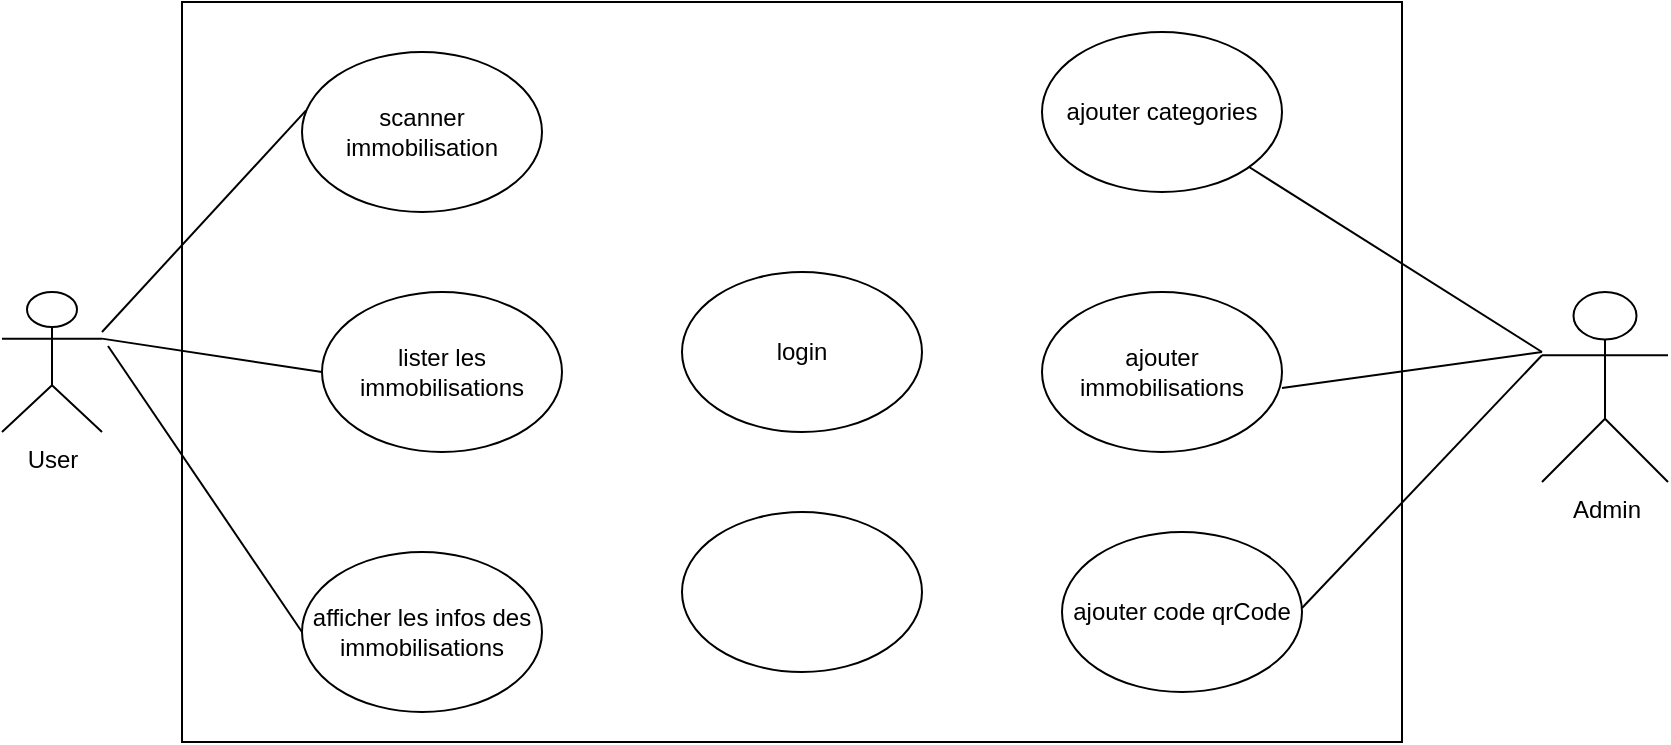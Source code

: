 <mxfile version="21.2.9" type="github">
  <diagram name="Page-1" id="Jt6sdJFW9X5KQuXTWVU3">
    <mxGraphModel dx="1035" dy="569" grid="1" gridSize="10" guides="1" tooltips="1" connect="1" arrows="1" fold="1" page="1" pageScale="1" pageWidth="827" pageHeight="1169" math="0" shadow="0">
      <root>
        <mxCell id="0" />
        <mxCell id="1" parent="0" />
        <mxCell id="oahv23GG5yVui-aDVSaN-1" value="" style="rounded=0;whiteSpace=wrap;html=1;" parent="1" vertex="1">
          <mxGeometry x="130" y="85" width="610" height="370" as="geometry" />
        </mxCell>
        <mxCell id="oahv23GG5yVui-aDVSaN-2" value="User" style="shape=umlActor;verticalLabelPosition=bottom;verticalAlign=top;html=1;" parent="1" vertex="1">
          <mxGeometry x="40" y="230" width="50" height="70" as="geometry" />
        </mxCell>
        <mxCell id="oahv23GG5yVui-aDVSaN-3" value="Admin" style="shape=umlActor;verticalLabelPosition=bottom;verticalAlign=top;html=1;" parent="1" vertex="1">
          <mxGeometry x="810" y="230" width="63" height="95" as="geometry" />
        </mxCell>
        <mxCell id="oahv23GG5yVui-aDVSaN-4" value="scanner immobilisation" style="ellipse;whiteSpace=wrap;html=1;" parent="1" vertex="1">
          <mxGeometry x="190" y="110" width="120" height="80" as="geometry" />
        </mxCell>
        <mxCell id="oahv23GG5yVui-aDVSaN-5" value="afficher les infos des immobilisations" style="ellipse;whiteSpace=wrap;html=1;" parent="1" vertex="1">
          <mxGeometry x="190" y="360" width="120" height="80" as="geometry" />
        </mxCell>
        <mxCell id="oahv23GG5yVui-aDVSaN-6" value="ajouter immobilisations" style="ellipse;whiteSpace=wrap;html=1;" parent="1" vertex="1">
          <mxGeometry x="560" y="230" width="120" height="80" as="geometry" />
        </mxCell>
        <mxCell id="oahv23GG5yVui-aDVSaN-7" value="ajouter categories" style="ellipse;whiteSpace=wrap;html=1;" parent="1" vertex="1">
          <mxGeometry x="560" y="100" width="120" height="80" as="geometry" />
        </mxCell>
        <mxCell id="oahv23GG5yVui-aDVSaN-8" value="ajouter code qrCode" style="ellipse;whiteSpace=wrap;html=1;" parent="1" vertex="1">
          <mxGeometry x="570" y="350" width="120" height="80" as="geometry" />
        </mxCell>
        <mxCell id="oahv23GG5yVui-aDVSaN-9" value="lister les immobilisations" style="ellipse;whiteSpace=wrap;html=1;" parent="1" vertex="1">
          <mxGeometry x="200" y="230" width="120" height="80" as="geometry" />
        </mxCell>
        <mxCell id="oahv23GG5yVui-aDVSaN-10" value="login" style="ellipse;whiteSpace=wrap;html=1;" parent="1" vertex="1">
          <mxGeometry x="380" y="220" width="120" height="80" as="geometry" />
        </mxCell>
        <mxCell id="oahv23GG5yVui-aDVSaN-12" value="" style="ellipse;whiteSpace=wrap;html=1;" parent="1" vertex="1">
          <mxGeometry x="380" y="340" width="120" height="80" as="geometry" />
        </mxCell>
        <mxCell id="Zb0E4p8OSJ2_lI8VUnnz-1" value="" style="endArrow=none;html=1;rounded=0;entryX=0.017;entryY=0.365;entryDx=0;entryDy=0;entryPerimeter=0;" edge="1" parent="1" target="oahv23GG5yVui-aDVSaN-4">
          <mxGeometry width="50" height="50" relative="1" as="geometry">
            <mxPoint x="90" y="250" as="sourcePoint" />
            <mxPoint x="160" y="180" as="targetPoint" />
          </mxGeometry>
        </mxCell>
        <mxCell id="Zb0E4p8OSJ2_lI8VUnnz-8" value="" style="endArrow=none;html=1;rounded=0;exitX=0.755;exitY=0.291;exitDx=0;exitDy=0;exitPerimeter=0;entryX=0;entryY=0.5;entryDx=0;entryDy=0;" edge="1" parent="1" target="oahv23GG5yVui-aDVSaN-5">
          <mxGeometry width="50" height="50" relative="1" as="geometry">
            <mxPoint x="93" y="257" as="sourcePoint" />
            <mxPoint x="200" y="150" as="targetPoint" />
          </mxGeometry>
        </mxCell>
        <mxCell id="Zb0E4p8OSJ2_lI8VUnnz-9" value="" style="endArrow=none;html=1;rounded=0;exitX=1;exitY=0.333;exitDx=0;exitDy=0;exitPerimeter=0;entryX=0;entryY=0.5;entryDx=0;entryDy=0;" edge="1" parent="1" source="oahv23GG5yVui-aDVSaN-2" target="oahv23GG5yVui-aDVSaN-9">
          <mxGeometry width="50" height="50" relative="1" as="geometry">
            <mxPoint x="103" y="267" as="sourcePoint" />
            <mxPoint x="212" y="159" as="targetPoint" />
          </mxGeometry>
        </mxCell>
        <mxCell id="Zb0E4p8OSJ2_lI8VUnnz-10" value="" style="endArrow=none;html=1;rounded=0;exitX=0.755;exitY=0.291;exitDx=0;exitDy=0;exitPerimeter=0;entryX=0;entryY=0.333;entryDx=0;entryDy=0;entryPerimeter=0;" edge="1" parent="1" target="oahv23GG5yVui-aDVSaN-3">
          <mxGeometry width="50" height="50" relative="1" as="geometry">
            <mxPoint x="690" y="388" as="sourcePoint" />
            <mxPoint x="799" y="280" as="targetPoint" />
          </mxGeometry>
        </mxCell>
        <mxCell id="Zb0E4p8OSJ2_lI8VUnnz-12" value="" style="endArrow=none;html=1;rounded=0;exitX=0.755;exitY=0.291;exitDx=0;exitDy=0;exitPerimeter=0;" edge="1" parent="1">
          <mxGeometry width="50" height="50" relative="1" as="geometry">
            <mxPoint x="680" y="278" as="sourcePoint" />
            <mxPoint x="810" y="260" as="targetPoint" />
          </mxGeometry>
        </mxCell>
        <mxCell id="Zb0E4p8OSJ2_lI8VUnnz-13" value="" style="endArrow=none;html=1;rounded=0;" edge="1" parent="1" source="oahv23GG5yVui-aDVSaN-7">
          <mxGeometry width="50" height="50" relative="1" as="geometry">
            <mxPoint x="701" y="360" as="sourcePoint" />
            <mxPoint x="810" y="260" as="targetPoint" />
          </mxGeometry>
        </mxCell>
      </root>
    </mxGraphModel>
  </diagram>
</mxfile>
